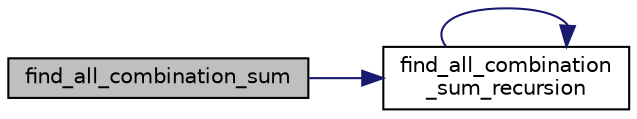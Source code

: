 digraph "find_all_combination_sum"
{
 // LATEX_PDF_SIZE
  edge [fontname="Helvetica",fontsize="10",labelfontname="Helvetica",labelfontsize="10"];
  node [fontname="Helvetica",fontsize="10",shape=record];
  rankdir="LR";
  Node1 [label="find_all_combination_sum",height=0.2,width=0.4,color="black", fillcolor="grey75", style="filled", fontcolor="black",tooltip=" "];
  Node1 -> Node2 [color="midnightblue",fontsize="10",style="solid",fontname="Helvetica"];
  Node2 [label="find_all_combination\l_sum_recursion",height=0.2,width=0.4,color="black", fillcolor="white", style="filled",URL="$dice_8h.html#a6dbd05e57cb9191384ae73db091e33cb",tooltip=" "];
  Node2 -> Node2 [color="midnightblue",fontsize="10",style="solid",fontname="Helvetica"];
}
